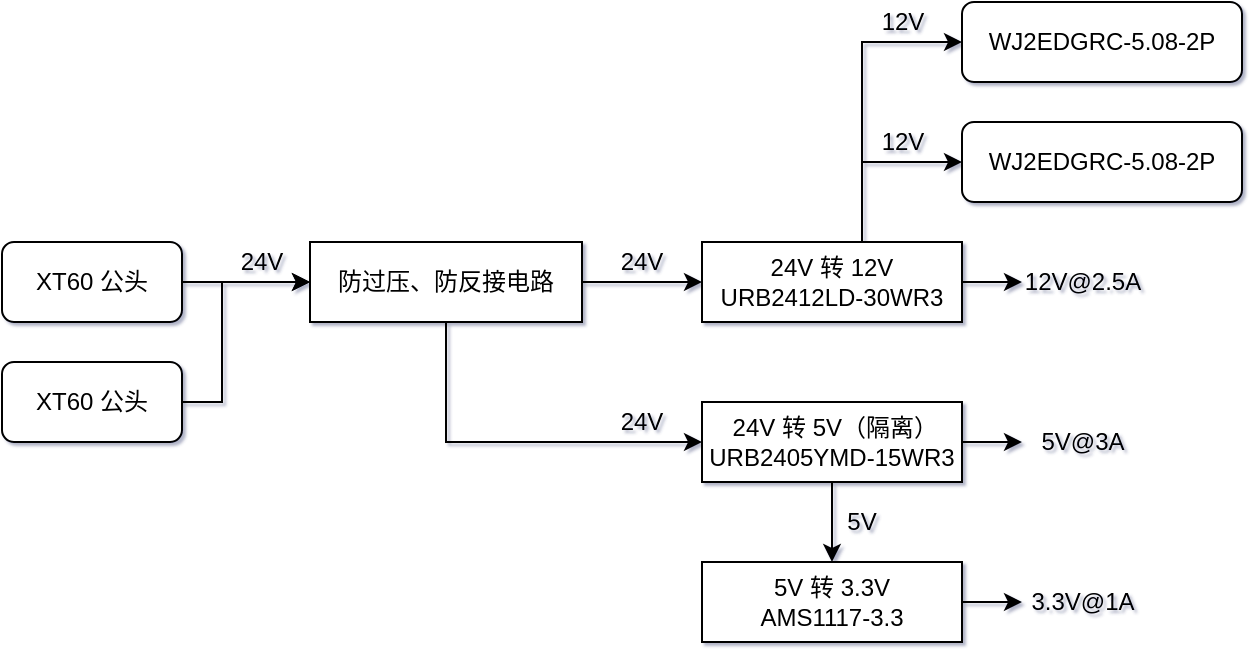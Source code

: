 <mxfile version="14.6.13" type="device"><diagram id="SOL0Z74vzHhJgI4Fifbx" name="第 1 页"><mxGraphModel dx="886" dy="509" grid="0" gridSize="10" guides="1" tooltips="1" connect="1" arrows="1" fold="1" page="1" pageScale="1" pageWidth="827" pageHeight="1169" math="0" shadow="1"><root><mxCell id="0"/><mxCell id="1" parent="0"/><mxCell id="3etUS6zcy_q3qdeyJxG1-4" value="24V" style="text;html=1;strokeColor=none;fillColor=none;align=center;verticalAlign=middle;whiteSpace=wrap;rounded=0;" parent="1" vertex="1"><mxGeometry x="210" y="370" width="40" height="20" as="geometry"/></mxCell><mxCell id="ta3V4CIIZiP3vGE9jzCH-5" value="24V" style="text;html=1;strokeColor=none;fillColor=none;align=center;verticalAlign=middle;whiteSpace=wrap;rounded=0;" parent="1" vertex="1"><mxGeometry x="400" y="370" width="40" height="20" as="geometry"/></mxCell><mxCell id="ta3V4CIIZiP3vGE9jzCH-6" value="&lt;span&gt;XT60 公头&lt;/span&gt;" style="rounded=1;whiteSpace=wrap;html=1;" parent="1" vertex="1"><mxGeometry x="100" y="370" width="90" height="40" as="geometry"/></mxCell><mxCell id="ta3V4CIIZiP3vGE9jzCH-10" style="edgeStyle=orthogonalEdgeStyle;rounded=0;orthogonalLoop=1;jettySize=auto;html=1;" parent="1" source="ta3V4CIIZiP3vGE9jzCH-7" target="ta3V4CIIZiP3vGE9jzCH-8" edge="1"><mxGeometry relative="1" as="geometry"/></mxCell><mxCell id="ta3V4CIIZiP3vGE9jzCH-13" style="edgeStyle=orthogonalEdgeStyle;rounded=0;orthogonalLoop=1;jettySize=auto;html=1;" parent="1" source="ta3V4CIIZiP3vGE9jzCH-7" target="ta3V4CIIZiP3vGE9jzCH-11" edge="1"><mxGeometry relative="1" as="geometry"><Array as="points"><mxPoint x="322" y="470"/></Array></mxGeometry></mxCell><mxCell id="ta3V4CIIZiP3vGE9jzCH-7" value="&lt;span&gt;防过压、防反接电路&lt;/span&gt;" style="rounded=0;whiteSpace=wrap;html=1;" parent="1" vertex="1"><mxGeometry x="254" y="370" width="136" height="40" as="geometry"/></mxCell><mxCell id="ta3V4CIIZiP3vGE9jzCH-16" style="edgeStyle=orthogonalEdgeStyle;rounded=0;orthogonalLoop=1;jettySize=auto;html=1;" parent="1" source="ta3V4CIIZiP3vGE9jzCH-8" edge="1"><mxGeometry relative="1" as="geometry"><mxPoint x="610" y="390" as="targetPoint"/></mxGeometry></mxCell><mxCell id="ta3V4CIIZiP3vGE9jzCH-29" style="edgeStyle=orthogonalEdgeStyle;rounded=0;orthogonalLoop=1;jettySize=auto;html=1;" parent="1" source="ta3V4CIIZiP3vGE9jzCH-8" target="ta3V4CIIZiP3vGE9jzCH-28" edge="1"><mxGeometry relative="1" as="geometry"><mxPoint x="540" y="260" as="targetPoint"/><Array as="points"><mxPoint x="530" y="270"/></Array></mxGeometry></mxCell><mxCell id="ta3V4CIIZiP3vGE9jzCH-31" style="edgeStyle=orthogonalEdgeStyle;rounded=0;orthogonalLoop=1;jettySize=auto;html=1;exitX=0.75;exitY=0;exitDx=0;exitDy=0;" parent="1" source="ta3V4CIIZiP3vGE9jzCH-8" target="ta3V4CIIZiP3vGE9jzCH-30" edge="1"><mxGeometry relative="1" as="geometry"><mxPoint x="560" y="330" as="targetPoint"/><Array as="points"><mxPoint x="530" y="370"/><mxPoint x="530" y="330"/></Array></mxGeometry></mxCell><mxCell id="ta3V4CIIZiP3vGE9jzCH-8" value="&lt;span&gt;24V 转 12V&lt;br&gt;URB2412LD-30WR3&lt;br&gt;&lt;/span&gt;" style="rounded=0;whiteSpace=wrap;html=1;" parent="1" vertex="1"><mxGeometry x="450" y="370" width="130" height="40" as="geometry"/></mxCell><mxCell id="ta3V4CIIZiP3vGE9jzCH-9" value="" style="endArrow=classic;html=1;" parent="1" source="ta3V4CIIZiP3vGE9jzCH-6" target="ta3V4CIIZiP3vGE9jzCH-7" edge="1"><mxGeometry width="50" height="50" relative="1" as="geometry"><mxPoint x="370" y="380" as="sourcePoint"/><mxPoint x="290" y="460" as="targetPoint"/></mxGeometry></mxCell><mxCell id="ta3V4CIIZiP3vGE9jzCH-14" style="edgeStyle=orthogonalEdgeStyle;rounded=0;orthogonalLoop=1;jettySize=auto;html=1;" parent="1" source="ta3V4CIIZiP3vGE9jzCH-11" target="ta3V4CIIZiP3vGE9jzCH-12" edge="1"><mxGeometry relative="1" as="geometry"/></mxCell><mxCell id="ta3V4CIIZiP3vGE9jzCH-11" value="&amp;nbsp;24V 转 5V（隔离）&lt;br&gt;URB2405YMD-15WR3" style="rounded=0;whiteSpace=wrap;html=1;" parent="1" vertex="1"><mxGeometry x="450" y="450" width="130" height="40" as="geometry"/></mxCell><mxCell id="ta3V4CIIZiP3vGE9jzCH-12" value="5V 转 3.3V&lt;br&gt;AMS1117-3.3" style="rounded=0;whiteSpace=wrap;html=1;" parent="1" vertex="1"><mxGeometry x="450" y="530" width="130" height="40" as="geometry"/></mxCell><mxCell id="ta3V4CIIZiP3vGE9jzCH-15" value="5V" style="text;html=1;strokeColor=none;fillColor=none;align=center;verticalAlign=middle;whiteSpace=wrap;rounded=0;" parent="1" vertex="1"><mxGeometry x="510" y="500" width="40" height="20" as="geometry"/></mxCell><mxCell id="ta3V4CIIZiP3vGE9jzCH-17" value="12V@2.5A" style="text;html=1;align=center;verticalAlign=middle;resizable=0;points=[];autosize=1;strokeColor=none;" parent="1" vertex="1"><mxGeometry x="605" y="380" width="70" height="20" as="geometry"/></mxCell><mxCell id="ta3V4CIIZiP3vGE9jzCH-18" style="edgeStyle=orthogonalEdgeStyle;rounded=0;orthogonalLoop=1;jettySize=auto;html=1;" parent="1" edge="1" source="ta3V4CIIZiP3vGE9jzCH-11"><mxGeometry relative="1" as="geometry"><mxPoint x="610" y="470" as="targetPoint"/><mxPoint x="560.0" y="470" as="sourcePoint"/></mxGeometry></mxCell><mxCell id="ta3V4CIIZiP3vGE9jzCH-19" value="5V@3A" style="text;html=1;align=center;verticalAlign=middle;resizable=0;points=[];autosize=1;strokeColor=none;" parent="1" vertex="1"><mxGeometry x="610" y="460" width="60" height="20" as="geometry"/></mxCell><mxCell id="ta3V4CIIZiP3vGE9jzCH-21" style="edgeStyle=orthogonalEdgeStyle;rounded=0;orthogonalLoop=1;jettySize=auto;html=1;" parent="1" edge="1" source="ta3V4CIIZiP3vGE9jzCH-12"><mxGeometry relative="1" as="geometry"><mxPoint x="610" y="550" as="targetPoint"/><mxPoint x="560.0" y="550" as="sourcePoint"/></mxGeometry></mxCell><mxCell id="ta3V4CIIZiP3vGE9jzCH-22" value="3.3V@1A" style="text;html=1;align=center;verticalAlign=middle;resizable=0;points=[];autosize=1;strokeColor=none;" parent="1" vertex="1"><mxGeometry x="605" y="540" width="70" height="20" as="geometry"/></mxCell><mxCell id="ta3V4CIIZiP3vGE9jzCH-23" value="24V" style="text;html=1;strokeColor=none;fillColor=none;align=center;verticalAlign=middle;whiteSpace=wrap;rounded=0;" parent="1" vertex="1"><mxGeometry x="400" y="450" width="40" height="20" as="geometry"/></mxCell><mxCell id="ta3V4CIIZiP3vGE9jzCH-25" style="edgeStyle=orthogonalEdgeStyle;rounded=0;orthogonalLoop=1;jettySize=auto;html=1;exitX=1;exitY=0.5;exitDx=0;exitDy=0;entryX=0;entryY=0.5;entryDx=0;entryDy=0;" parent="1" source="ta3V4CIIZiP3vGE9jzCH-24" target="ta3V4CIIZiP3vGE9jzCH-7" edge="1"><mxGeometry relative="1" as="geometry"><mxPoint x="254" y="420" as="targetPoint"/><Array as="points"><mxPoint x="210" y="450"/><mxPoint x="210" y="390"/></Array></mxGeometry></mxCell><mxCell id="ta3V4CIIZiP3vGE9jzCH-24" value="&lt;span&gt;XT60 公头&lt;/span&gt;" style="rounded=1;whiteSpace=wrap;html=1;" parent="1" vertex="1"><mxGeometry x="100" y="430" width="90" height="40" as="geometry"/></mxCell><mxCell id="ta3V4CIIZiP3vGE9jzCH-28" value="WJ2EDGRC-5.08-2P" style="rounded=1;whiteSpace=wrap;html=1;" parent="1" vertex="1"><mxGeometry x="580" y="250" width="140" height="40" as="geometry"/></mxCell><mxCell id="ta3V4CIIZiP3vGE9jzCH-30" value="WJ2EDGRC-5.08-2P" style="rounded=1;whiteSpace=wrap;html=1;" parent="1" vertex="1"><mxGeometry x="580" y="310" width="140" height="40" as="geometry"/></mxCell><mxCell id="ta3V4CIIZiP3vGE9jzCH-32" value="12V" style="text;html=1;align=center;verticalAlign=middle;resizable=0;points=[];autosize=1;strokeColor=none;" parent="1" vertex="1"><mxGeometry x="530" y="310" width="40" height="20" as="geometry"/></mxCell><mxCell id="ta3V4CIIZiP3vGE9jzCH-33" value="12V" style="text;html=1;align=center;verticalAlign=middle;resizable=0;points=[];autosize=1;strokeColor=none;" parent="1" vertex="1"><mxGeometry x="530" y="250" width="40" height="20" as="geometry"/></mxCell></root></mxGraphModel></diagram></mxfile>